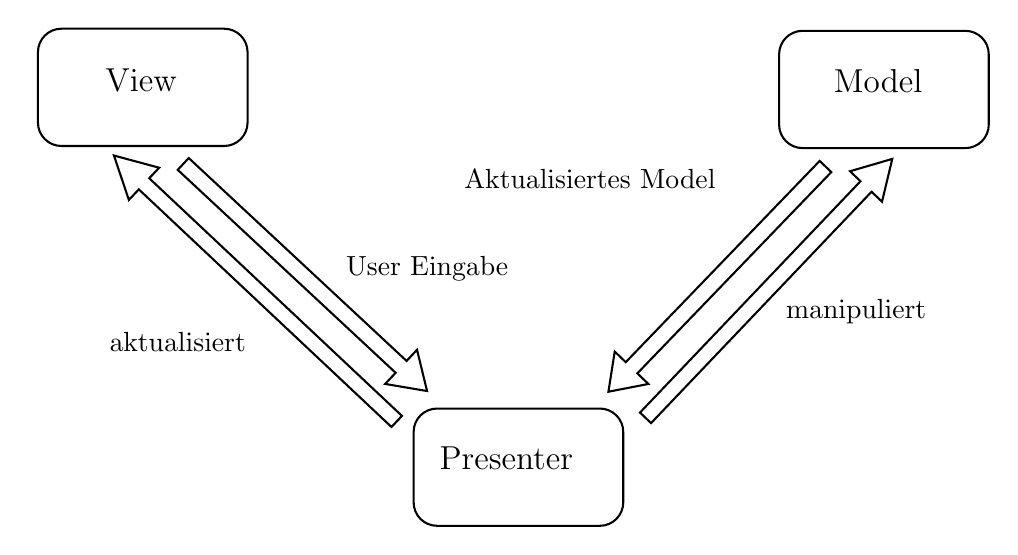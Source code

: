 \tikzset{every picture/.style={line width=0.75pt}} %set default line width to 0.75pt

\begin{tikzpicture}[x=0.75pt,y=0.75pt,yscale=-1,xscale=1]
%uncomment if require: \path (0,300); %set diagram left start at 0, and has height of 300

%Rounded Rect [id:dp23143765937354965]
    \draw   (458.1,33.32) .. controls (458.1,27.08) and (463.16,22.02) .. (469.4,22.02) -- (547.8,22.02) .. controls (554.04,22.02) and (559.1,27.08) .. (559.1,33.32) -- (559.1,67.22) .. controls (559.1,73.46) and (554.04,78.52) .. (547.8,78.52) -- (469.4,78.52) .. controls (463.16,78.52) and (458.1,73.46) .. (458.1,67.22) -- cycle ;
%Rounded Rect [id:dp11583586667477586]
    \draw   (282,215.3) .. controls (282,209.06) and (287.06,204) .. (293.3,204) -- (371.7,204) .. controls (377.94,204) and (383,209.06) .. (383,215.3) -- (383,249.2) .. controls (383,255.44) and (377.94,260.5) .. (371.7,260.5) -- (293.3,260.5) .. controls (287.06,260.5) and (282,255.44) .. (282,249.2) -- cycle ;
%Rounded Rect [id:dp2545445086969502]
    \draw   (101,32.3) .. controls (101,26.06) and (106.06,21) .. (112.3,21) -- (190.7,21) .. controls (196.94,21) and (202,26.06) .. (202,32.3) -- (202,66.2) .. controls (202,72.44) and (196.94,77.5) .. (190.7,77.5) -- (112.3,77.5) .. controls (106.06,77.5) and (101,72.44) .. (101,66.2) -- cycle ;
%Right Arrow [id:dp26885093244414104]
    \draw   (271.34,212.89) -- (149.6,98.41) -- (144.82,103.49) -- (137.61,82.09) -- (159.41,87.98) -- (154.63,93.05) -- (276.38,207.54) -- cycle ;
%Right Arrow [id:dp6878896108284522]
    \draw   (173.65,83.31) -- (278.62,181.07) -- (283.64,175.68) -- (288.48,195.56) -- (268.31,192.15) -- (273.33,186.76) -- (168.35,89) -- cycle ;
%Right Arrow [id:dp9126614286809187]
    \draw   (391.07,205.95) -- (497.3,94.48) -- (492.26,89.67) -- (512.62,83.73) -- (507.67,104.35) -- (502.63,99.55) -- (396.4,211.02) -- cycle ;
%Right Arrow [id:dp012985148990955597]
    \draw   (483.24,90.08) -- (389.79,187.05) -- (395.09,192.16) -- (375.86,195.9) -- (378.89,176.55) -- (384.2,181.66) -- (477.64,84.69) -- cycle ;

% Text Node
    \draw (483,39) node [anchor=north west][inner sep=0.75pt]  [font=\large] [align=left] {Model};
% Text Node
    \draw (132,39) node [anchor=north west][inner sep=0.75pt]  [font=\large] [align=left] {View};
% Text Node
    \draw (293,221) node [anchor=north west][inner sep=0.75pt]  [font=\large] [align=left] {Presenter};
% Text Node
    \draw (134,166) node [anchor=north west][inner sep=0.75pt]   [align=left] {aktualisiert};
% Text Node
    \draw (460,150) node [anchor=north west][inner sep=0.75pt]   [align=left] {manipuliert};
% Text Node
    \draw (248,129) node [anchor=north west][inner sep=0.75pt]   [align=left] {User Eingabe};
% Text Node
    \draw (305,87) node [anchor=north west][inner sep=0.75pt]   [align=left] {Aktualisiertes Model};


\end{tikzpicture}

